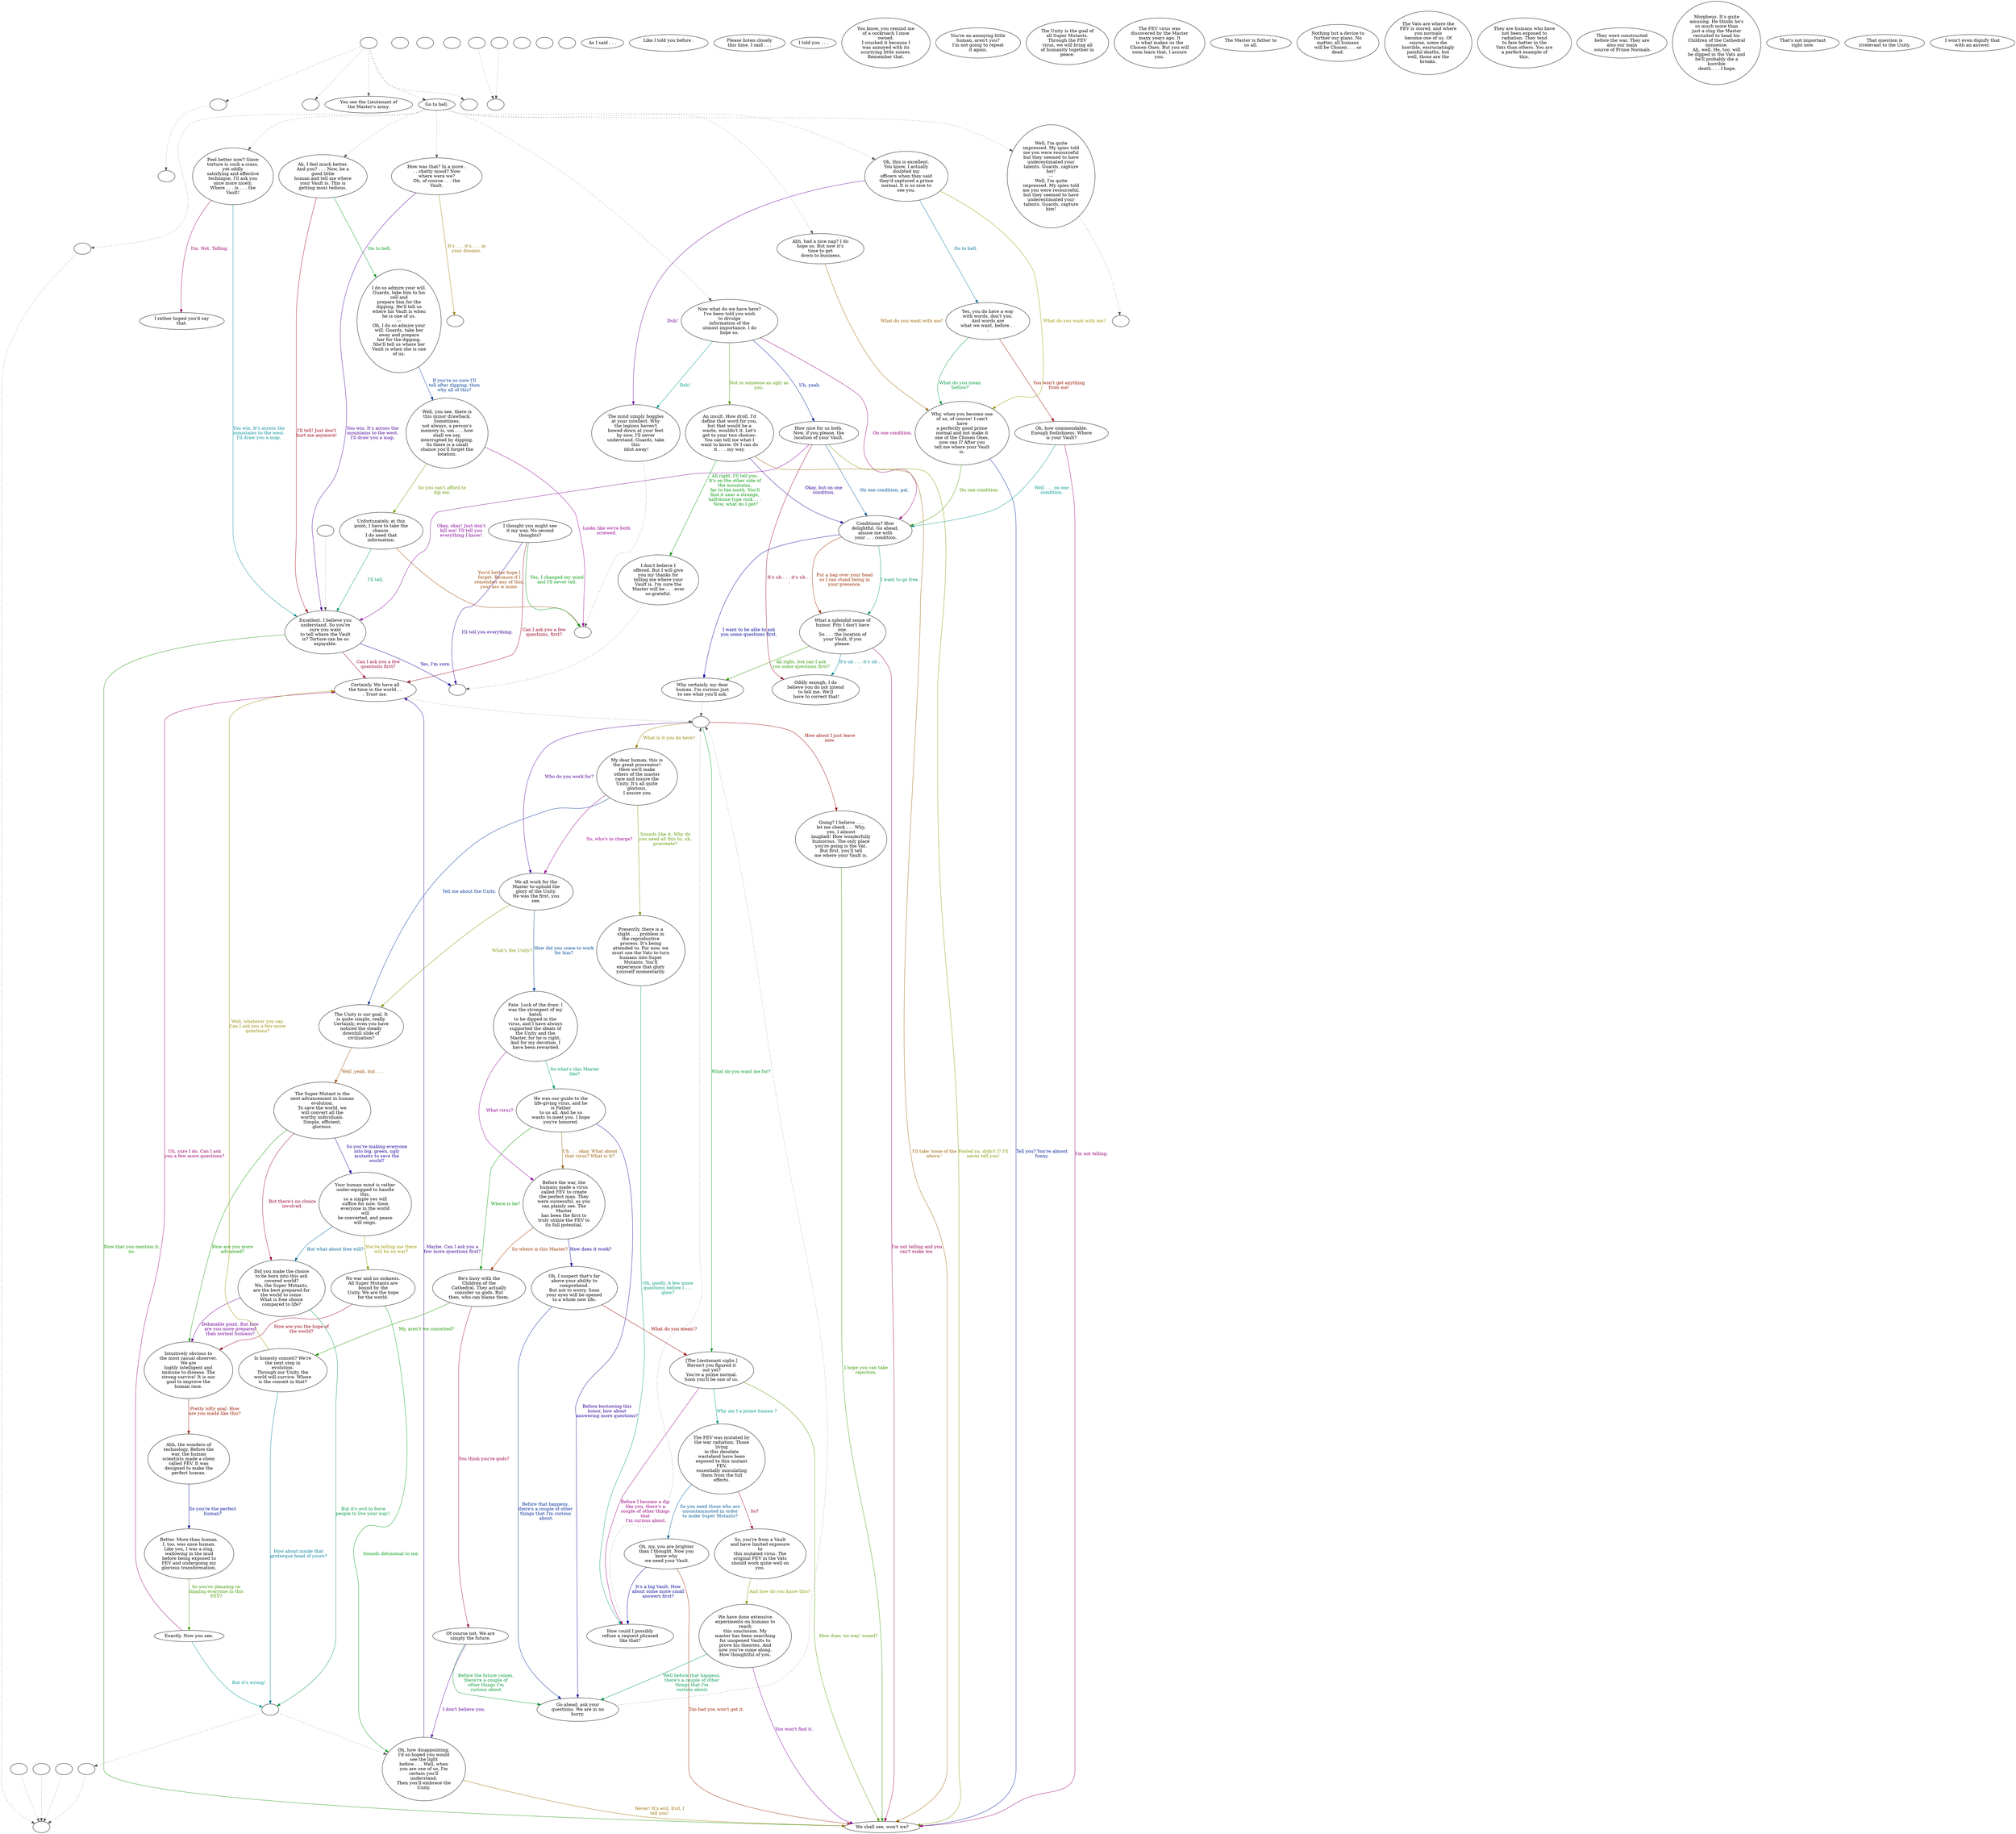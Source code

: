 digraph LT {
  "start" [style=filled       fillcolor="#FFFFFF"       color="#000000"]
  "start" -> "critter_p_proc" [style=dotted color="#555555"]
  "start" -> "destroy_p_proc" [style=dotted color="#555555"]
  "start" -> "look_at_p_proc" [style=dotted color="#555555"]
  "start" -> "talk_p_proc" [style=dotted color="#555555"]
  "start" -> "timed_event_p_proc" [style=dotted color="#555555"]
  "start" [label=""]
  "combat_p_proc" [style=filled       fillcolor="#FFFFFF"       color="#000000"]
  "combat_p_proc" [label=""]
  "critter_p_proc" [style=filled       fillcolor="#FFFFFF"       color="#000000"]
  "critter_p_proc" -> "Torture" [style=dotted color="#555555"]
  "critter_p_proc" [label=""]
  "destroy_p_proc" [style=filled       fillcolor="#FFFFFF"       color="#000000"]
  "destroy_p_proc" [label=""]
  "look_at_p_proc" [style=filled       fillcolor="#FFFFFF"       color="#000000"]
  "look_at_p_proc" [label="You see the Lieutenant of\nthe Master's army."]
  "talk_p_proc" [style=filled       fillcolor="#FFFFFF"       color="#000000"]
  "talk_p_proc" -> "get_reaction" [style=dotted color="#555555"]
  "talk_p_proc" -> "Lt36" [style=dotted color="#555555"]
  "talk_p_proc" -> "Lt37b" [style=dotted color="#555555"]
  "talk_p_proc" -> "Lt38" [style=dotted color="#555555"]
  "talk_p_proc" -> "Lt01" [style=dotted color="#555555"]
  "talk_p_proc" -> "Lt41" [style=dotted color="#555555"]
  "talk_p_proc" -> "Lt46" [style=dotted color="#555555"]
  "talk_p_proc" -> "Lt45" [style=dotted color="#555555"]
  "talk_p_proc" [label="Go to hell."]
  "timed_event_p_proc" [style=filled       fillcolor="#FFFFFF"       color="#000000"]
  "timed_event_p_proc" [label=""]
  "Ltcbt" [style=filled       fillcolor="#FFFFFF"       color="#000000"]
  "Ltcbt" [label=""]
  "Lt01" [style=filled       fillcolor="#FFFFFF"       color="#000000"]
  "Lt01" [label="Now what do we have here?\nI've been told you wish\nto divulge\ninformation of the\nutmost importance. I do\nhope so."]
  "Lt01" -> "Lt02" [label="Uh, yeah." color="#002199" fontcolor="#002199"]
  "Lt01" -> "Lt01a" [label="Not to someone as ugly as\nyou." color="#4D9900" fontcolor="#4D9900"]
  "Lt01" -> "Lt03" [label="On one condition." color="#99007A" fontcolor="#99007A"]
  "Lt01" -> "Lt48" [label="Doh!" color="#00998C" fontcolor="#00998C"]
  "Lt01a" [style=filled       fillcolor="#FFFFFF"       color="#000000"]
  "Lt01a" [label="An insult. How droll. I'd\ndefine that word for you,\nbut that would be a\nwaste, wouldn't it. Let's\nget to your two choices:\nYou can tell me what I\nwant to know. Or I can do\nit . . . my way."]
  "Lt01a" -> "Lt35" [label="I'll take 'none of the\nabove.'" color="#995F00" fontcolor="#995F00"]
  "Lt01a" -> "Lt03" [label="Okay, but on one\ncondition." color="#320099" fontcolor="#320099"]
  "Lt01a" -> "Lt01b" [label="All right, I'll tell you.\nIt's on the other side of\nthe mountains,\nfar to the north. You'll\nfind it near a strange,\nhalf-dome type rock . . .\n Now, what do I get?" color="#009906" fontcolor="#009906"]
  "Lt01b" [style=filled       fillcolor="#FFFFFF"       color="#000000"]
  "Lt01b" -> "Ltx3" [style=dotted color="#555555"]
  "Lt01b" [label="I don't believe I\noffered. But I will give\nyou my thanks for\ntelling me where your\nVault is. I'm sure the\nMaster will be . . . ever\nso grateful."]
  "Lt02" [style=filled       fillcolor="#FFFFFF"       color="#000000"]
  "Lt02" [label="How nice for us both.\nNow, if you please, the\nlocation of your Vault."]
  "Lt02" -> "Lt35a" [label="It's uh . . . it's uh . .\n." color="#990027" fontcolor="#990027"]
  "Lt02" -> "Lt03" [label="On one condition, pal." color="#005499" fontcolor="#005499"]
  "Lt02" -> "Lt35" [label="Fooled ya, didn't I? I'll\nnever tell you!" color="#809900" fontcolor="#809900"]
  "Lt02" -> "Lt40" [label="Okay, okay! Just don't\nkill me! I'll tell you\neverything I know!" color="#850099" fontcolor="#850099"]
  "Lt03" [style=filled       fillcolor="#FFFFFF"       color="#000000"]
  "Lt03" [label="Conditions? How\ndelightful. Go ahead,\namuse me with\n your . . . condition."]
  "Lt03" -> "Lt04" [label="I want to go free." color="#009958" fontcolor="#009958"]
  "Lt03" -> "Lt04" [label="Put a bag over your head\nso I can stand being in\nyour presence." color="#992C00" fontcolor="#992C00"]
  "Lt03" -> "Lt05" [label="I want to be able to ask\nyou some questions first." color="#000199" fontcolor="#000199"]
  "Lt04" [style=filled       fillcolor="#FFFFFF"       color="#000000"]
  "Lt04" [label="What a splendid sense of\nhumor. Pity I don't have\none.\nSo . . . the location of\nyour Vault, if you\nplease."]
  "Lt04" -> "Lt05" [label="All right, but can I ask\nyou some questions first?" color="#2E9900" fontcolor="#2E9900"]
  "Lt04" -> "Lt35" [label="I'm not telling and you\ncan't make me." color="#99005A" fontcolor="#99005A"]
  "Lt04" -> "Lt35a" [label="It's uh . . . it's uh . .\n." color="#008799" fontcolor="#008799"]
  "Lt05" [style=filled       fillcolor="#FFFFFF"       color="#000000"]
  "Lt05" -> "Lt06" [style=dotted color="#555555"]
  "Lt05" [label="Why certainly, my dear\nhuman. I'm curious just\nto see what you'll ask."]
  "Lt06" [style=filled       fillcolor="#FFFFFF"       color="#000000"]
  "Lt06" [label=""]
  "Lt06" -> "Lt07" [label="What is it you do here?" color="#997F00" fontcolor="#997F00"]
  "Lt06" -> "Lt20" [label="Who do you work for?" color="#520099" fontcolor="#520099"]
  "Lt06" -> "Lt27" [label="What do you want me for?" color="#009925" fontcolor="#009925"]
  "Lt06" -> "Lt34" [label="How about I just leave\nnow." color="#990007" fontcolor="#990007"]
  "Lt07" [style=filled       fillcolor="#FFFFFF"       color="#000000"]
  "Lt07" [label="My dear human, this is\nthe great procreator!\nHere we'll make\nothers of the master\nrace and insure the\nUnity. It's all quite\nglorious,\n I assure you."]
  "Lt07" -> "Lt10" [label="Tell me about the Unity." color="#003499" fontcolor="#003499"]
  "Lt07" -> "Lt08" [label="Sounds like it. Why do\nyou need all this to, uh,\nprocreate?" color="#619900" fontcolor="#619900"]
  "Lt07" -> "Lt20" [label="So, who's in charge?" color="#99008D" fontcolor="#99008D"]
  "Lt08" [style=filled       fillcolor="#FFFFFF"       color="#000000"]
  "Lt08" [label="Presently, there is a\nslight . . . problem in\nthe reproductive\nprocess. It's being\nattended to. For now, we\nmust use the Vats to turn\nhumans into Super\nMutants. You'll\nexperience that glory\nyourself momentarily."]
  "Lt08" -> "Lt08a" [label="Oh, goody. A few more\nquestions before I . . .\nglow?" color="#009978" fontcolor="#009978"]
  "Lt08a" [style=filled       fillcolor="#FFFFFF"       color="#000000"]
  "Lt08a" -> "Lt06" [style=dotted color="#555555"]
  "Lt08a" [label="How could I possibly\nrefuse a request phrased\nlike that?"]
  "Lt09" [style=filled       fillcolor="#FFFFFF"       color="#000000"]
  "Lt09" -> "Lt06" [style=dotted color="#555555"]
  "Lt09" [label="Certainly. We have all\nthe time in the world . .\n. Trust me."]
  "Lt10" [style=filled       fillcolor="#FFFFFF"       color="#000000"]
  "Lt10" [label="The Unity is our goal. It\nis quite simple, really.\nCertainly, even you have\nnoticed the steady\ndownhill slide of\ncivilization?"]
  "Lt10" -> "Lt11" [label="Well ,yeah, but . . ." color="#994B00" fontcolor="#994B00"]
  "Lt11" [style=filled       fillcolor="#FFFFFF"       color="#000000"]
  "Lt11" [label="The Super Mutant is the\nnext advancement in human\nevolution.\nTo save the world, we\nwill convert all the\nworthy individuals.\nSimple, efficient,\nglorious."]
  "Lt11" -> "Lt12" [label="So you're making everyone\ninto big, green, ugly\nmutants to save the\nworld?" color="#1F0099" fontcolor="#1F0099"]
  "Lt11" -> "Lt14" [label="How are you more\nadvanced?" color="#0E9900" fontcolor="#0E9900"]
  "Lt11" -> "Lt13" [label="But there's no choice\ninvolved." color="#99003B" fontcolor="#99003B"]
  "Lt12" [style=filled       fillcolor="#FFFFFF"       color="#000000"]
  "Lt12" [label="Your human mind is rather\nunder-equipped to handle\nthis,\nso a simple yes will\nsuffice for now. Soon\neveryone in the world\nwill\nbe converted, and peace\nwill reign."]
  "Lt12" -> "Lt13" [label="But what about free will?" color="#006799" fontcolor="#006799"]
  "Lt12" -> "Lt19" [label="You're telling me there\nwill be no war?" color="#949900" fontcolor="#949900"]
  "Lt13" [style=filled       fillcolor="#FFFFFF"       color="#000000"]
  "Lt13" [label="Did you make the choice\nto be born into this ash\ncovered world?\nWe, the Super Mutants,\nare the best prepared for\nthe world to come.\nWhat is free choice\ncompared to life?"]
  "Lt13" -> "Lt14" [label="Debatable point. But how\nare you more prepared\nthan normal humans?" color="#720099" fontcolor="#720099"]
  "Lt13" -> "Lt18a" [label="But it's evil to force\npeople to live your way!." color="#009945" fontcolor="#009945"]
  "Lt14" [style=filled       fillcolor="#FFFFFF"       color="#000000"]
  "Lt14" [label="Intuitively obvious to\nthe most casual observer.\nWe are\nhighly intelligent and\nimmune to disease. The\nstrong survive! It is our\ngoal to improve the\nhuman race."]
  "Lt14" -> "Lt15" [label="Pretty lofty goal. How\nare you made like this?" color="#991800" fontcolor="#991800"]
  "Lt15" [style=filled       fillcolor="#FFFFFF"       color="#000000"]
  "Lt15" [label="Ahh, the wonders of\ntechnology. Before the\nwar, the human\nscientists made a chem\ncalled FEV. It was\ndesigned to make the\nperfect human."]
  "Lt15" -> "Lt16" [label="So you're the perfect\nhuman?" color="#001499" fontcolor="#001499"]
  "Lt16" [style=filled       fillcolor="#FFFFFF"       color="#000000"]
  "Lt16" [label="Better. More than human.\nI, too, was once human.\nLike you, I was a slug,\nwallowing in the mud\nbefore being exposed to\nFEV and undergoing my\nglorious transformation."]
  "Lt16" -> "Lt17" [label="So you're planning on\ndipping everyone in this\nFEV?" color="#419900" fontcolor="#419900"]
  "Lt17" [style=filled       fillcolor="#FFFFFF"       color="#000000"]
  "Lt17" [label="Exactly. Now you see."]
  "Lt17" -> "Lt09" [label="Uh, sure I do. Can I ask\nyou a few more questions?" color="#99006E" fontcolor="#99006E"]
  "Lt17" -> "Lt18a" [label="But it's wrong!" color="#009998" fontcolor="#009998"]
  "Lt18" [style=filled       fillcolor="#FFFFFF"       color="#000000"]
  "Lt18" [label="Oh, how disappointing.\nI'd so hoped you would\nsee the light\nbefore . . . Well, when\nyou are one of us, I'm\ncertain you'll\nunderstand.\nThen you'll embrace the\nUnity."]
  "Lt18" -> "Lt35" [label="Never! It's evil. Evil, I\ntell you!" color="#996B00" fontcolor="#996B00"]
  "Lt18" -> "Lt09" [label="Maybe. Can I ask you a\nfew more questions first?" color="#3E0099" fontcolor="#3E0099"]
  "Lt18a" [style=filled       fillcolor="#FFFFFF"       color="#000000"]
  "Lt18a" -> "DownReact" [style=dotted color="#555555"]
  "Lt18a" -> "Lt18" [style=dotted color="#555555"]
  "Lt18a" [label=""]
  "Lt19" [style=filled       fillcolor="#FFFFFF"       color="#000000"]
  "Lt19" [label="No war and no sickness.\nAll Super Mutants are\nbound by the\nUnity. We are the hope\nfor the world."]
  "Lt19" -> "Lt18" [label="Sounds delusional to me." color="#009912" fontcolor="#009912"]
  "Lt19" -> "Lt14" [label="How are you the hope of\nthe world?" color="#99001B" fontcolor="#99001B"]
  "Lt20" [style=filled       fillcolor="#FFFFFF"       color="#000000"]
  "Lt20" [label="We all work for the\nMaster to uphold the\nglory of the Unity.\nHe was the first, you\nsee."]
  "Lt20" -> "Lt21" [label="How did you come to work\nfor him?" color="#004899" fontcolor="#004899"]
  "Lt20" -> "Lt10" [label="What's the Unity?" color="#749900" fontcolor="#749900"]
  "Lt21" [style=filled       fillcolor="#FFFFFF"       color="#000000"]
  "Lt21" [label="Fate. Luck of the draw. I\nwas the strongest of my\nbatch\nto be dipped in the\nvirus, and I have always\nsupported the ideals of\nthe Unity and the\nMaster, for he is right.\nAnd for my devotion, I\n have been rewarded."]
  "Lt21" -> "Lt22" [label="What virus?" color="#910099" fontcolor="#910099"]
  "Lt21" -> "Lt29" [label="So what's this Master\nlike?" color="#009964" fontcolor="#009964"]
  "Lt22" [style=filled       fillcolor="#FFFFFF"       color="#000000"]
  "Lt22" [label="Before the war, the\nhumans made a virus\ncalled FEV to create\nthe perfect man. They\nwere successful, as you\ncan plainly see. The\nMaster\nhas been the first to\ntruly utilize the FEV to\nits full potential."]
  "Lt22" -> "Lt23" [label="So where is this Master?" color="#993800" fontcolor="#993800"]
  "Lt22" -> "Lt26" [label="How does it work?" color="#0B0099" fontcolor="#0B0099"]
  "Lt23" [style=filled       fillcolor="#FFFFFF"       color="#000000"]
  "Lt23" [label="He's busy with the\nChildren of the\nCathedral. They actually\nconsider us gods. But\nthen, who can blame them."]
  "Lt23" -> "Lt24" [label="My, aren't we conceited?" color="#219900" fontcolor="#219900"]
  "Lt23" -> "Lt25" [label="You think you're gods?" color="#99004E" fontcolor="#99004E"]
  "Lt24" [style=filled       fillcolor="#FFFFFF"       color="#000000"]
  "Lt24" [label="Is honesty conceit? We're\nthe next step in\nevolution.\nThrough our Unity, the\nworld will survive. Where\nis the conceit in that?"]
  "Lt24" -> "Lt18a" [label="How about inside that\ngrotesque head of yours?" color="#007B99" fontcolor="#007B99"]
  "Lt24" -> "Lt09" [label="Well, whatever you say.\nCan I ask you a few more\nquestions?" color="#998B00" fontcolor="#998B00"]
  "Lt25" [style=filled       fillcolor="#FFFFFF"       color="#000000"]
  "Lt25" [label="Of course not. We are\nsimply the future."]
  "Lt25" -> "Lt18" [label="I don't believe you." color="#5E0099" fontcolor="#5E0099"]
  "Lt25" -> "Lt28" [label="Before the future comes,\nthere're a couple of\nother things I'm\n curious about." color="#009931" fontcolor="#009931"]
  "Lt26" [style=filled       fillcolor="#FFFFFF"       color="#000000"]
  "Lt26" [label="Oh, I suspect that's far\nabove your ability to\ncomprehend.\nBut not to worry. Soon\nyour eyes will be opened\nto a whole new life."]
  "Lt26" -> "Lt27" [label="What do you mean!?" color="#990500" fontcolor="#990500"]
  "Lt26" -> "Lt28" [label="Before that happens,\nthere's a couple of other\nthings that I'm curious\n about." color="#002899" fontcolor="#002899"]
  "Lt27" [style=filled       fillcolor="#FFFFFF"       color="#000000"]
  "Lt27" [label="[The Lieutenant sighs.]\nHaven't you figured it\nout yet?\nYou're a prime normal.\nSoon you'll be one of us."]
  "Lt27" -> "Lt35" [label="How does 'no way' sound?" color="#559900" fontcolor="#559900"]
  "Lt27" -> "Lt08a" [label="Before I become a dip\nlike you, there's a\ncouple of other things\nthat\n I'm curious about." color="#990081" fontcolor="#990081"]
  "Lt27" -> "Lt30" [label="Why am I a prime human ?" color="#009984" fontcolor="#009984"]
  "Lt28" [style=filled       fillcolor="#FFFFFF"       color="#000000"]
  "Lt28" -> "Lt06" [style=dotted color="#555555"]
  "Lt28" [label="Go ahead, ask your\nquestions. We are in no\nhurry."]
  "Lt29" [style=filled       fillcolor="#FFFFFF"       color="#000000"]
  "Lt29" [label="He was our guide to the\nlife-giving virus, and he\nis Father\nto us all. And he so\nwants to meet you. I hope\nyou're honored."]
  "Lt29" -> "Lt22" [label="Uh . . . okay. What about\nthat virus? What is it?" color="#995700" fontcolor="#995700"]
  "Lt29" -> "Lt28" [label="Before bestowing this\nhonor, how about\nanswering more questions?" color="#2B0099" fontcolor="#2B0099"]
  "Lt29" -> "Lt23" [label="Where is he?" color="#029900" fontcolor="#029900"]
  "Lt30" [style=filled       fillcolor="#FFFFFF"       color="#000000"]
  "Lt30" [label="The FEV was mutated by\nthe war radiation. Those\nliving\nin this desolate\nwasteland have been\nexposed to this mutant\nFEV,\nessentially inoculating\nthem from the full\neffects."]
  "Lt30" -> "Lt31" [label="So?" color="#99002E" fontcolor="#99002E"]
  "Lt30" -> "Lt33" [label="So you need those who are\nuncontaminated in order\nto make Super Mutants?" color="#005B99" fontcolor="#005B99"]
  "Lt31" [style=filled       fillcolor="#FFFFFF"       color="#000000"]
  "Lt31" [label="So, you're from a Vault\nand have limited exposure\nto\nthis mutated virus. The\noriginal FEV in the Vats\nshould work quite well on\nyou."]
  "Lt31" -> "Lt32" [label="And how do you know this?" color="#889900" fontcolor="#889900"]
  "Lt32" [style=filled       fillcolor="#FFFFFF"       color="#000000"]
  "Lt32" [label="We have done extensive\nexperiments on humans to\nreach\nthis conclusion. My\nmaster has been searching\nfor unopened Vaults to\nprove his theories. And\nnow you've come along.\nHow thoughtful of you."]
  "Lt32" -> "Lt35" [label="You won't find it." color="#7E0099" fontcolor="#7E0099"]
  "Lt32" -> "Lt28" [label="Well before that happens,\nthere's a couple of other\nthings that I'm\n curious about." color="#009951" fontcolor="#009951"]
  "Lt33" [style=filled       fillcolor="#FFFFFF"       color="#000000"]
  "Lt33" [label="Oh, my, you are brighter\nthan I thought. Now you\nknow why\n we need your Vault."]
  "Lt33" -> "Lt35" [label="Too bad you won't get it." color="#992400" fontcolor="#992400"]
  "Lt33" -> "Lt08a" [label="It's a big Vault. How\nabout some more small\nanswers first?" color="#000899" fontcolor="#000899"]
  "Lt34" [style=filled       fillcolor="#FFFFFF"       color="#000000"]
  "Lt34" [label="Going? I believe . . .\nlet me check . . . Why,\nyes, I almost\nlaughed! How wonderfully\nhumorous. The only place\nyou're going is the Vat.\nBut first, you'll tell\nme where your Vault is."]
  "Lt34" -> "Lt35" [label="I hope you can take\nrejection." color="#359900" fontcolor="#359900"]
  "Lt35" [style=filled       fillcolor="#FFFFFF"       color="#000000"]
  "Lt35" [label="We shall see, won't we?"]
  "Lt35a" [style=filled       fillcolor="#FFFFFF"       color="#000000"]
  "Lt35a" [label="Oddly enough, I do\nbelieve you do not intend\nto tell me. We'll\n have to correct that!"]
  "Lt36" [style=filled       fillcolor="#FFFFFF"       color="#000000"]
  "Lt36" [label="Feel better now? Since\ntorture is such a crass,\nyet oddly\nsatisfying and effective\ntechnique, I'll ask you\nonce more nicely.\nWhere . . . is . . . the\nVault!"]
  "Lt36" -> "Lt37" [label="I'm. Not. Telling." color="#990062" fontcolor="#990062"]
  "Lt36" -> "Lt40" [label="You win. It's across the\nmountains to the west.\nI'll draw you a map." color="#008E99" fontcolor="#008E99"]
  "Lt37" [style=filled       fillcolor="#FFFFFF"       color="#000000"]
  "Lt37" [label="I rather hoped you'd say\nthat."]
  "Lt37b" [style=filled       fillcolor="#FFFFFF"       color="#000000"]
  "Lt37b" [label="How was that? In a more .\n. . chatty mood? Now\nwhere were we?\nOh, of course . . . the\nVault."]
  "Lt37b" -> "Ltx1" [label="It's . . . it's . . . in\nyour dreams." color="#997700" fontcolor="#997700"]
  "Lt37b" -> "Lt40" [label="You win. It's across the\nmountains to the west.\nI'll draw you a map." color="#4A0099" fontcolor="#4A0099"]
  "Lt38" [style=filled       fillcolor="#FFFFFF"       color="#000000"]
  "Lt38" [label="Ah, I feel much better.\nAnd you? . . . Now, be a\ngood little\nhuman and tell me where\nyour Vault is. This is\ngetting most tedious."]
  "Lt38" -> "Lt39" [label="Go to hell." color="#00991E" fontcolor="#00991E"]
  "Lt38" -> "Lt40" [label="I'll tell! Just don't\nhurt me anymore!" color="#99000F" fontcolor="#99000F"]
  "Lt39" [style=filled       fillcolor="#FFFFFF"       color="#000000"]
  "Lt39" [label="I do so admire your will.\nGuards, take him to his\ncell and\nprepare him for the\ndipping. He'll tell us\nwhere his Vault is when\nhe is one of us.\n---\nOh, I do so admire your\nwill. Guards, take her\naway and prepare\nher for the dipping.\nShe'll tell us where her\nVault is when she is one\nof us."]
  "Lt39" -> "Lt39a" [label="If you're so sure I'll\ntell after dipping, then\nwhy all of this?" color="#003C99" fontcolor="#003C99"]
  "Lt39a" [style=filled       fillcolor="#FFFFFF"       color="#000000"]
  "Lt39a" [label="Well, you see, there is\nthis minor drawback.\nSometimes,\nnot always, a person's\nmemory is, um . . . how\nshall we say,\ninterrupted by dipping.\nSo there is a small\nchance you'll forget the\nlocation."]
  "Lt39a" -> "Lt39b" [label="So you can't afford to\ndip me." color="#689900" fontcolor="#689900"]
  "Lt39a" -> "Ltx2" [label="Looks like we're both\nscrewed." color="#990095" fontcolor="#990095"]
  "Lt39b" [style=filled       fillcolor="#FFFFFF"       color="#000000"]
  "Lt39b" [label="Unfortunately, at this\npoint, I have to take the\nchance.\nI do need that\ninformation."]
  "Lt39b" -> "Lt40" [label="I'll tell." color="#009971" fontcolor="#009971"]
  "Lt39b" -> "Ltx2" [label="You'd better hope I\nforget. Because if I\nremember any of this,\nyour ass is mine." color="#994400" fontcolor="#994400"]
  "Lt40" [style=filled       fillcolor="#FFFFFF"       color="#000000"]
  "Lt40" [label="Excellent. I believe you\nunderstand. So you're\nsure you want\nto tell where the Vault\nis? Torture can be so\nenjoyable."]
  "Lt40" -> "Ltx3" [label="Yes, I'm sure." color="#170099" fontcolor="#170099"]
  "Lt40" -> "Lt35" [label="Now that you mention it,\nno." color="#159900" fontcolor="#159900"]
  "Lt40" -> "Lt09" [label="Can I ask you a few\nquestions first?" color="#990042" fontcolor="#990042"]
  "Lt40a" [style=filled       fillcolor="#FFFFFF"       color="#000000"]
  "Lt40a" -> "Lt40" [style=dotted color="#555555"]
  "Lt40a" [label=""]
  "Lt41" [style=filled       fillcolor="#FFFFFF"       color="#000000"]
  "Lt41" [label="Oh, this is excellent.\nYou know, I actually\ndoubted my\nofficers when they said\nthey'd captured a prime\nnormal. It is so nice to\nsee you."]
  "Lt41" -> "Lt42" [label="Go to hell." color="#006F99" fontcolor="#006F99"]
  "Lt41" -> "Lt43" [label="What do you want with me?" color="#999700" fontcolor="#999700"]
  "Lt41" -> "Lt48" [label="Duh!" color="#6A0099" fontcolor="#6A0099"]
  "Lt42" [style=filled       fillcolor="#FFFFFF"       color="#000000"]
  "Lt42" [label="Yes, you do have a way\nwith words, don't you.\nAnd words are\nwhat we want, before . .\n."]
  "Lt42" -> "Lt43" [label="What do you mean\n'before?'" color="#00993D" fontcolor="#00993D"]
  "Lt42" -> "Lt44" [label="You won't get anything\nfrom me!" color="#991100" fontcolor="#991100"]
  "Lt43" [style=filled       fillcolor="#FFFFFF"       color="#000000"]
  "Lt43" [label="Why, when you become one\nof us, of course! I can't\nhave\na perfectly good prime\nnormal and not make it\none of the Chosen Ones,\nnow can I? After you\ntell me where your Vault\nis."]
  "Lt43" -> "Lt35" [label="Tell you? You're almost\nfunny." color="#001C99" fontcolor="#001C99"]
  "Lt43" -> "Lt03" [label="On one condition." color="#499900" fontcolor="#499900"]
  "Lt44" [style=filled       fillcolor="#FFFFFF"       color="#000000"]
  "Lt44" [label="Oh, how commendable.\nEnough foolishness. Where\nis your Vault?"]
  "Lt44" -> "Lt35" [label="I'm not telling." color="#990075" fontcolor="#990075"]
  "Lt44" -> "Lt03" [label="Well . . . on one\ncondition." color="#009990" fontcolor="#009990"]
  "Lt45" [style=filled       fillcolor="#FFFFFF"       color="#000000"]
  "Lt45" -> "Ltx4" [style=dotted color="#555555"]
  "Lt45" [label="Well, I'm quite\nimpressed. My spies told\nme you were resourceful\nbut they seemed to have\nunderestimated your\ntalents. Guards, capture\nher!\n---\nWell, I'm quite\nimpressed. My spies told\nme you were resourceful,\nbut they seemed to have\nunderestimated your\ntalents. Guards, capture\nhim!"]
  "Lt46" [style=filled       fillcolor="#FFFFFF"       color="#000000"]
  "Lt46" [label="Ahh, had a nice nap? I do\nhope so. But now it's\ntime to get\n down to business."]
  "Lt46" -> "Lt43" [label="What do you want with me?" color="#996400" fontcolor="#996400"]
  "Lt48" [style=filled       fillcolor="#FFFFFF"       color="#000000"]
  "Lt48" -> "Ltx2" [style=dotted color="#555555"]
  "Lt48" [label="The mind simply boggles\nat your intellect. Why\nthe legions haven't\nbowed down at your feet\nby now, I'll never\nunderstand. Guards, take\nthis\n idiot away!"]
  "Ltx1" [style=filled       fillcolor="#FFFFFF"       color="#000000"]
  "Ltx1" [label=""]
  "Ltx2" [style=filled       fillcolor="#FFFFFF"       color="#000000"]
  "Ltx2" [label=""]
  "Ltx3" [style=filled       fillcolor="#FFFFFF"       color="#000000"]
  "Ltx3" [label=""]
  "Ltx4" [style=filled       fillcolor="#FFFFFF"       color="#000000"]
  "Ltx4" [label=""]
  "Ltx6" [style=filled       fillcolor="#FFFFFF"       color="#000000"]
  "Ltx6" [label=""]
  "Torture" [style=filled       fillcolor="#FFFFFF"       color="#000000"]
  "Torture" [label=""]
  "get_reaction" [style=filled       fillcolor="#FFFFFF"       color="#000000"]
  "get_reaction" -> "ReactToLevel" [style=dotted color="#555555"]
  "get_reaction" [label=""]
  "ReactToLevel" [style=filled       fillcolor="#FFFFFF"       color="#000000"]
  "ReactToLevel" [label=""]
  "LevelToReact" [style=filled       fillcolor="#FFFFFF"       color="#000000"]
  "LevelToReact" [label=""]
  "UpReact" [style=filled       fillcolor="#FFFFFF"       color="#000000"]
  "UpReact" -> "ReactToLevel" [style=dotted color="#555555"]
  "UpReact" [label=""]
  "DownReact" [style=filled       fillcolor="#FFFFFF"       color="#000000"]
  "DownReact" -> "ReactToLevel" [style=dotted color="#555555"]
  "DownReact" [label=""]
  "BottomReact" [style=filled       fillcolor="#FFFFFF"       color="#000000"]
  "BottomReact" [label=""]
  "TopReact" [style=filled       fillcolor="#FFFFFF"       color="#000000"]
  "TopReact" [label=""]
  "BigUpReact" [style=filled       fillcolor="#FFFFFF"       color="#000000"]
  "BigUpReact" -> "ReactToLevel" [style=dotted color="#555555"]
  "BigUpReact" [label=""]
  "BigDownReact" [style=filled       fillcolor="#FFFFFF"       color="#000000"]
  "BigDownReact" -> "ReactToLevel" [style=dotted color="#555555"]
  "BigDownReact" [label=""]
  "UpReactLevel" [style=filled       fillcolor="#FFFFFF"       color="#000000"]
  "UpReactLevel" -> "LevelToReact" [style=dotted color="#555555"]
  "UpReactLevel" [label=""]
  "DownReactLevel" [style=filled       fillcolor="#FFFFFF"       color="#000000"]
  "DownReactLevel" -> "LevelToReact" [style=dotted color="#555555"]
  "DownReactLevel" [label=""]
  "Goodbyes" [style=filled       fillcolor="#FFFFFF"       color="#000000"]
  "Goodbyes" [label=""]
  "Lt40_5" [style=filled       fillcolor="#FFFFFF"       color="#000000"]
  "Lt40_5" [label="I thought you might see\nit my way. No second\nthoughts?"]
  "Lt40_5" -> "Ltx3" [label="I'll tell you everything." color="#370099" fontcolor="#370099"]
  "Lt40_5" -> "Ltx2" [label="Yes, I changed my mind\nand I'll never tell." color="#00990A" fontcolor="#00990A"]
  "Lt40_5" -> "Lt09" [label="Can I ask you a few\nquestions, first?" color="#990022" fontcolor="#990022"]
  "Lt50" [style=filled       fillcolor="#FFFFFF"       color="#000000"]
  "Lt50" [label="As I said . . ."]
  "Lt51" [style=filled       fillcolor="#FFFFFF"       color="#000000"]
  "Lt51" [label="Like I told you before .\n. ."]
  "Lt52" [style=filled       fillcolor="#FFFFFF"       color="#000000"]
  "Lt52" [label="Please listen closely\nthis time. I said . . ."]
  "Lt53" [style=filled       fillcolor="#FFFFFF"       color="#000000"]
  "Lt53" [label="I told you . . ."]
  "Lt54" [style=filled       fillcolor="#FFFFFF"       color="#000000"]
  "Lt54" [label="You know, you remind me\nof a cockroach I once\nowned.\nI crushed it because I\nwas annoyed with its\nscurrying little noises.\nRemember that."]
  "Lt55" [style=filled       fillcolor="#FFFFFF"       color="#000000"]
  "Lt55" [label="You're an annoying little\nhuman, aren't you?\nI'm not going to repeat\nit again."]
  "Lt56" [style=filled       fillcolor="#FFFFFF"       color="#000000"]
  "Lt56" [label="The Unity is the goal of\nall Super Mutants.\nThrough the FEV\nvirus, we will bring all\nof humanity together in\npeace."]
  "Lt57" [style=filled       fillcolor="#FFFFFF"       color="#000000"]
  "Lt57" [label="The FEV virus was\ndiscovered by the Master\nmany years ago. It\nis what makes us the\nChosen Ones. But you will\nsoon learn that, I assure\nyou."]
  "Lt58" [style=filled       fillcolor="#FFFFFF"       color="#000000"]
  "Lt58" [label="The Master is father to\nus all."]
  "Lt59" [style=filled       fillcolor="#FFFFFF"       color="#000000"]
  "Lt59" [label="Nothing but a device to\nfurther our plans. No\nmatter, all humans\nwill be Chosen . . . or\ndead."]
  "Lt60" [style=filled       fillcolor="#FFFFFF"       color="#000000"]
  "Lt60" [label="The Vats are where the\nFEV is stored, and where\nyou normals\nbecome one of us. Of\ncourse, some die\nhorrible, excruciatingly\npainful deaths, but\nwell, those are the\nbreaks."]
  "Lt61" [style=filled       fillcolor="#FFFFFF"       color="#000000"]
  "Lt61" [label="They are humans who have\nnot been exposed to\nradiation. They tend\nto fare better in the\nVats than others. You are\na perfect example of\nthis."]
  "Lt62" [style=filled       fillcolor="#FFFFFF"       color="#000000"]
  "Lt62" [label="They were constructed\nbefore the war. They are\nalso our main\n source of Prime Normals."]
  "Lt63" [style=filled       fillcolor="#FFFFFF"       color="#000000"]
  "Lt63" [label="Morpheus. It's quite\namusing. He thinks he's\nso much more than\njust a slug the Master\nrecruited to head his\nChildren of the Cathedral\nnonsense.\nAh, well. He, too, will\nbe dipped in the Vats and\nhe'll probably die a\nhorrible\n death . . . I hope."]
  "Lt64" [style=filled       fillcolor="#FFFFFF"       color="#000000"]
  "Lt64" [label="That's not important\nright now."]
  "Lt65" [style=filled       fillcolor="#FFFFFF"       color="#000000"]
  "Lt65" [label="That question is\nirrelevant to the Unity."]
  "Lt66" [style=filled       fillcolor="#FFFFFF"       color="#000000"]
  "Lt66" [label="I won't even dignify that\nwith an answer."]
}